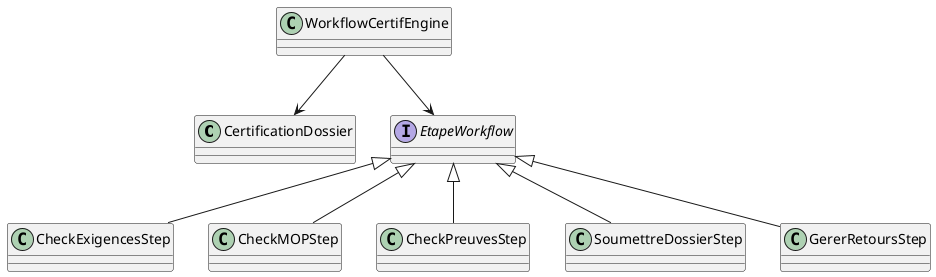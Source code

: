 @startuml
!define Table(x) class "x" as x

class CertificationDossier
class WorkflowCertifEngine
interface EtapeWorkflow

EtapeWorkflow <|-- CheckExigencesStep
EtapeWorkflow <|-- CheckMOPStep
EtapeWorkflow <|-- CheckPreuvesStep
EtapeWorkflow <|-- SoumettreDossierStep
EtapeWorkflow <|-- GererRetoursStep

WorkflowCertifEngine --> EtapeWorkflow
WorkflowCertifEngine --> CertificationDossier
@enduml
